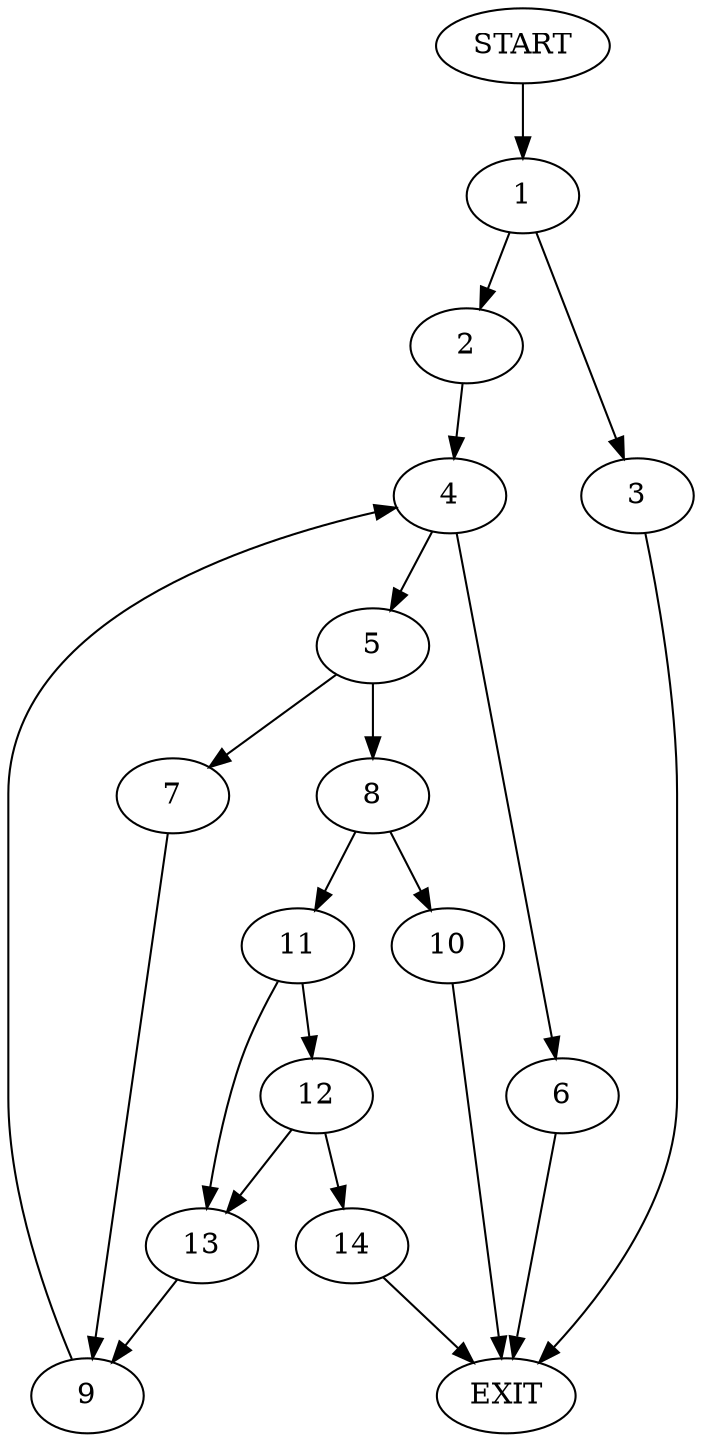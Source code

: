 digraph {
0 [label="START"]
15 [label="EXIT"]
0 -> 1
1 -> 2
1 -> 3
2 -> 4
3 -> 15
4 -> 5
4 -> 6
5 -> 7
5 -> 8
6 -> 15
7 -> 9
8 -> 10
8 -> 11
9 -> 4
11 -> 12
11 -> 13
10 -> 15
12 -> 14
12 -> 13
13 -> 9
14 -> 15
}
